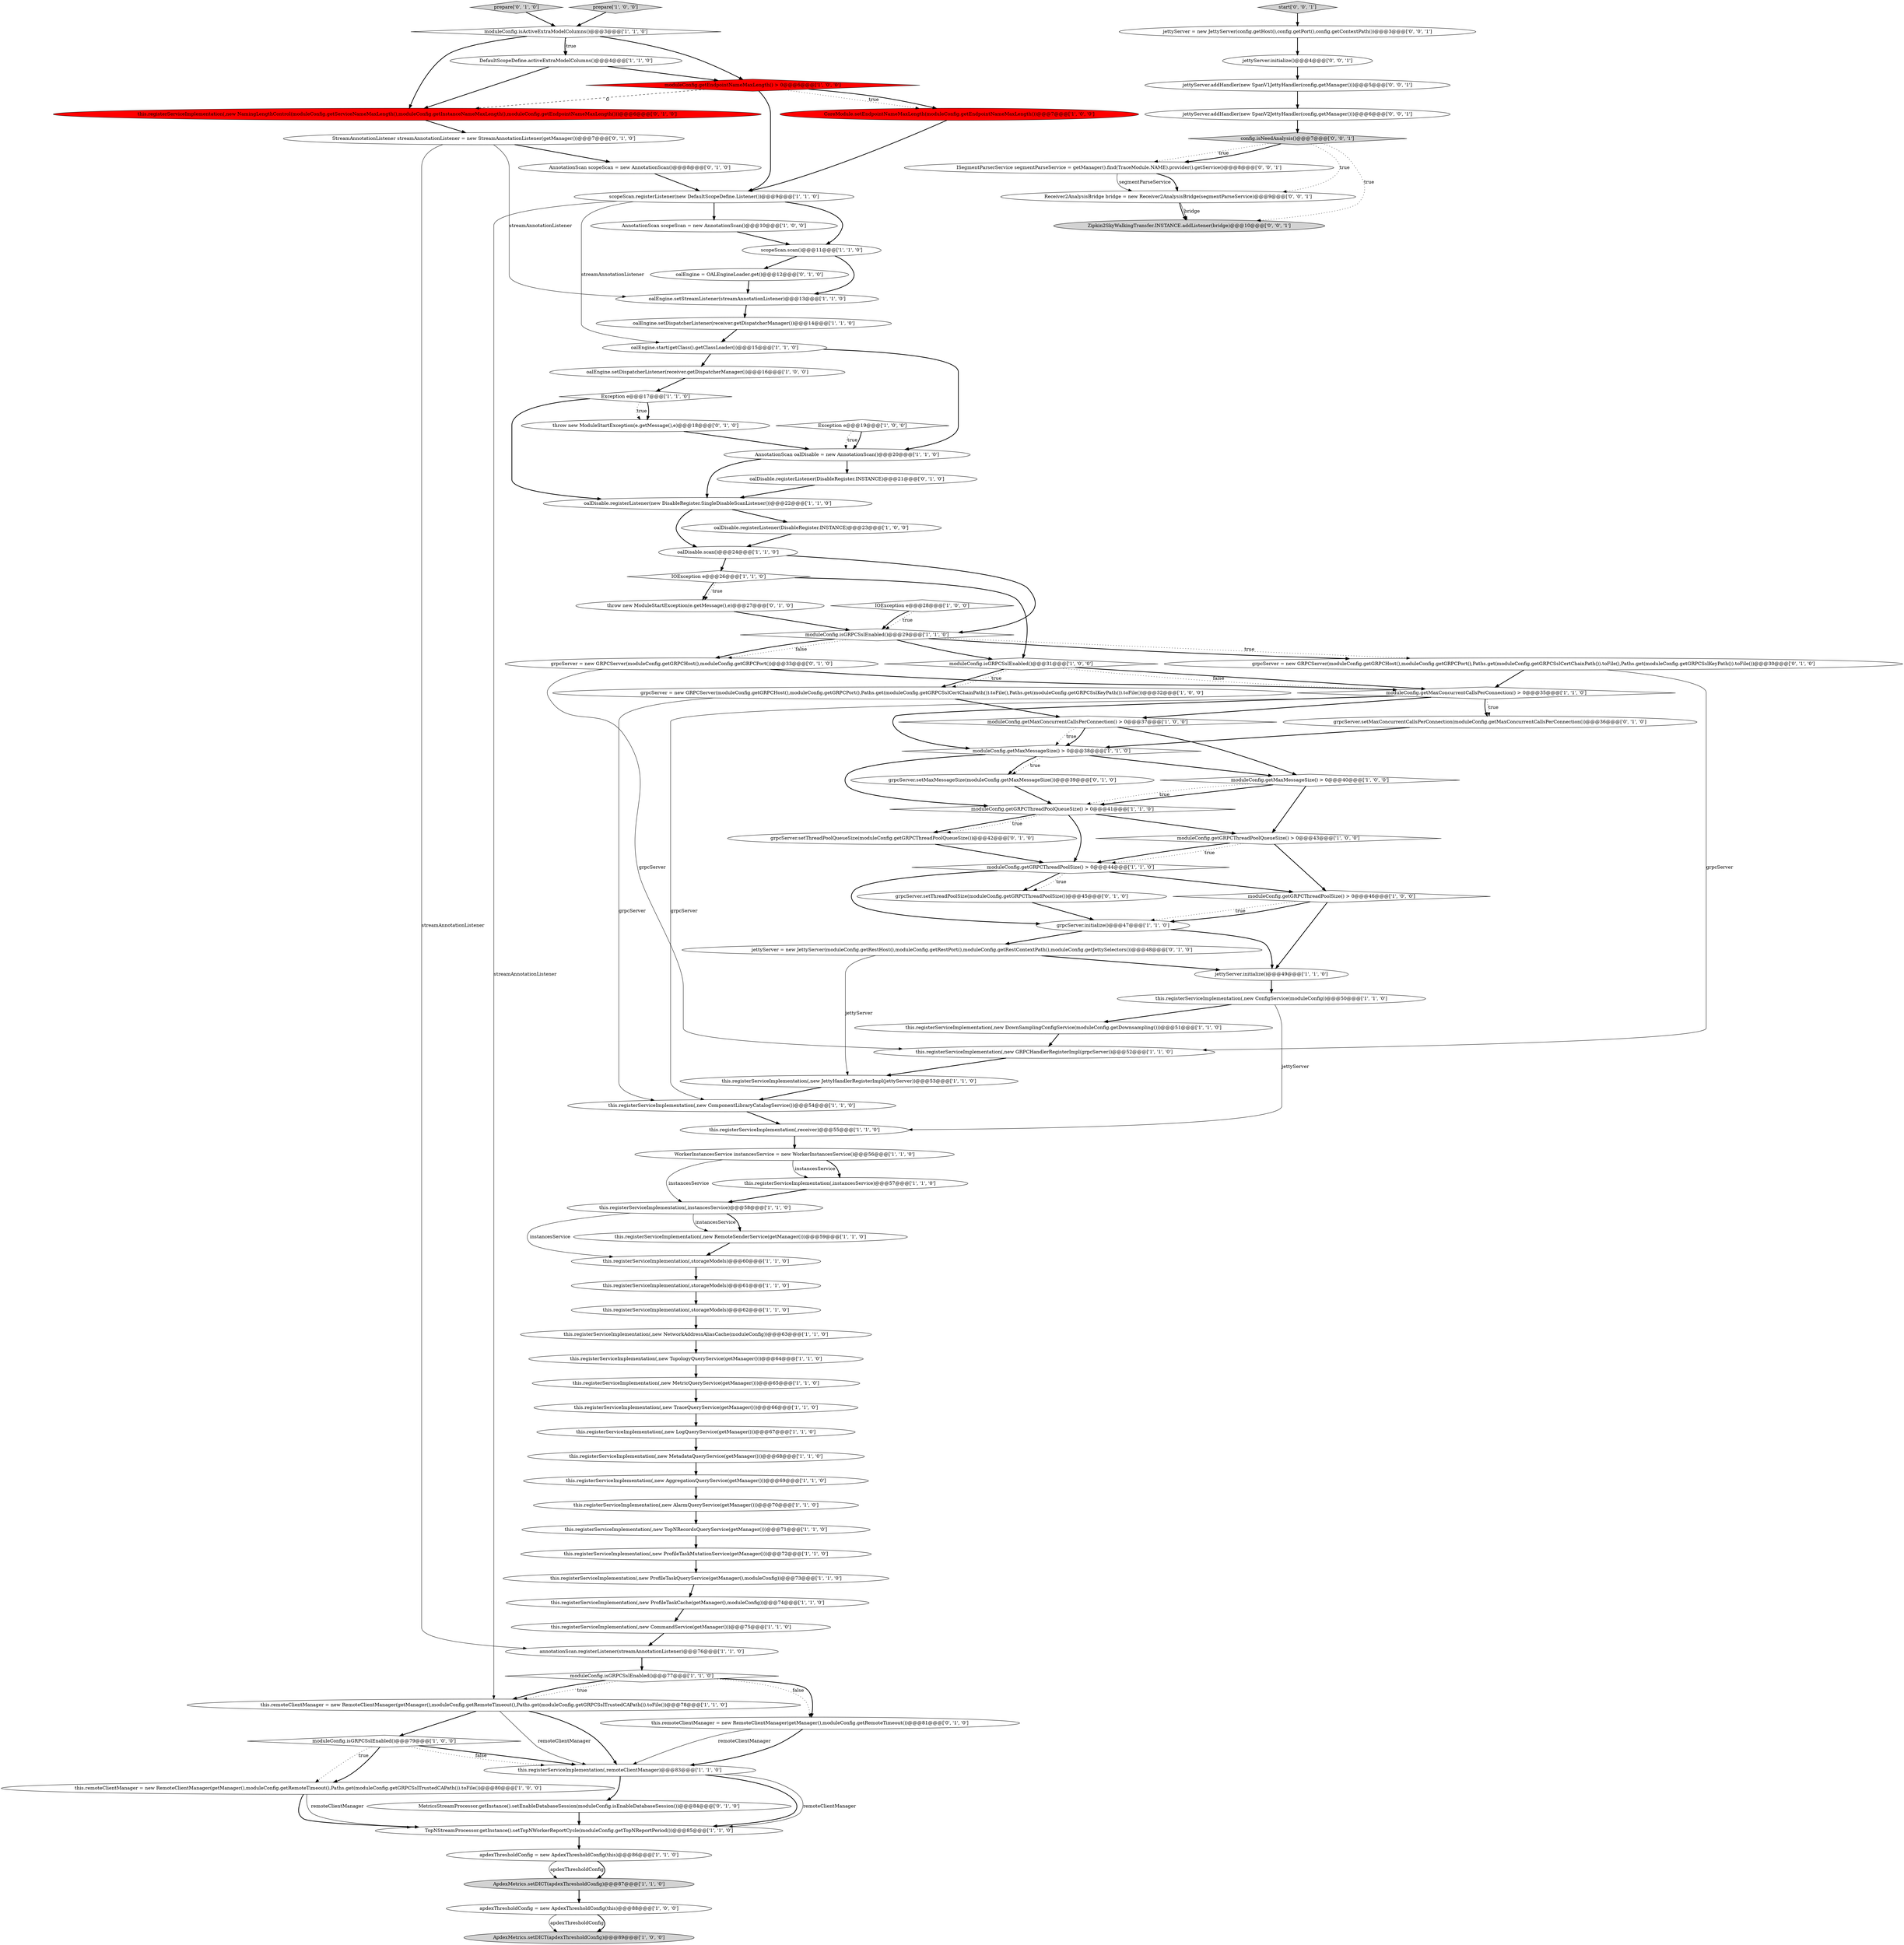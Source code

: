 digraph {
53 [style = filled, label = "moduleConfig.isGRPCSslEnabled()@@@29@@@['1', '1', '0']", fillcolor = white, shape = diamond image = "AAA0AAABBB1BBB"];
47 [style = filled, label = "annotationScan.registerListener(streamAnnotationListener)@@@76@@@['1', '1', '0']", fillcolor = white, shape = ellipse image = "AAA0AAABBB1BBB"];
81 [style = filled, label = "StreamAnnotationListener streamAnnotationListener = new StreamAnnotationListener(getManager())@@@7@@@['0', '1', '0']", fillcolor = white, shape = ellipse image = "AAA0AAABBB2BBB"];
70 [style = filled, label = "grpcServer.setMaxMessageSize(moduleConfig.getMaxMessageSize())@@@39@@@['0', '1', '0']", fillcolor = white, shape = ellipse image = "AAA0AAABBB2BBB"];
64 [style = filled, label = "this.registerServiceImplementation(,new AggregationQueryService(getManager()))@@@69@@@['1', '1', '0']", fillcolor = white, shape = ellipse image = "AAA0AAABBB1BBB"];
58 [style = filled, label = "scopeScan.scan()@@@11@@@['1', '1', '0']", fillcolor = white, shape = ellipse image = "AAA0AAABBB1BBB"];
51 [style = filled, label = "oalEngine.setDispatcherListener(receiver.getDispatcherManager())@@@16@@@['1', '0', '0']", fillcolor = white, shape = ellipse image = "AAA0AAABBB1BBB"];
32 [style = filled, label = "jettyServer.initialize()@@@49@@@['1', '1', '0']", fillcolor = white, shape = ellipse image = "AAA0AAABBB1BBB"];
77 [style = filled, label = "grpcServer.setMaxConcurrentCallsPerConnection(moduleConfig.getMaxConcurrentCallsPerConnection())@@@36@@@['0', '1', '0']", fillcolor = white, shape = ellipse image = "AAA0AAABBB2BBB"];
76 [style = filled, label = "AnnotationScan scopeScan = new AnnotationScan()@@@8@@@['0', '1', '0']", fillcolor = white, shape = ellipse image = "AAA0AAABBB2BBB"];
80 [style = filled, label = "oalEngine = OALEngineLoader.get()@@@12@@@['0', '1', '0']", fillcolor = white, shape = ellipse image = "AAA0AAABBB2BBB"];
6 [style = filled, label = "this.registerServiceImplementation(,new RemoteSenderService(getManager()))@@@59@@@['1', '1', '0']", fillcolor = white, shape = ellipse image = "AAA0AAABBB1BBB"];
13 [style = filled, label = "this.registerServiceImplementation(,new TopologyQueryService(getManager()))@@@64@@@['1', '1', '0']", fillcolor = white, shape = ellipse image = "AAA0AAABBB1BBB"];
75 [style = filled, label = "prepare['0', '1', '0']", fillcolor = lightgray, shape = diamond image = "AAA0AAABBB2BBB"];
36 [style = filled, label = "this.remoteClientManager = new RemoteClientManager(getManager(),moduleConfig.getRemoteTimeout(),Paths.get(moduleConfig.getGRPCSslTrustedCAPath()).toFile())@@@80@@@['1', '0', '0']", fillcolor = white, shape = ellipse image = "AAA0AAABBB1BBB"];
54 [style = filled, label = "this.registerServiceImplementation(,storageModels)@@@61@@@['1', '1', '0']", fillcolor = white, shape = ellipse image = "AAA0AAABBB1BBB"];
61 [style = filled, label = "oalDisable.registerListener(new DisableRegister.SingleDisableScanListener())@@@22@@@['1', '1', '0']", fillcolor = white, shape = ellipse image = "AAA0AAABBB1BBB"];
49 [style = filled, label = "this.registerServiceImplementation(,new TraceQueryService(getManager()))@@@66@@@['1', '1', '0']", fillcolor = white, shape = ellipse image = "AAA0AAABBB1BBB"];
1 [style = filled, label = "moduleConfig.isActiveExtraModelColumns()@@@3@@@['1', '1', '0']", fillcolor = white, shape = diamond image = "AAA0AAABBB1BBB"];
71 [style = filled, label = "grpcServer = new GRPCServer(moduleConfig.getGRPCHost(),moduleConfig.getGRPCPort(),Paths.get(moduleConfig.getGRPCSslCertChainPath()).toFile(),Paths.get(moduleConfig.getGRPCSslKeyPath()).toFile())@@@30@@@['0', '1', '0']", fillcolor = white, shape = ellipse image = "AAA0AAABBB2BBB"];
87 [style = filled, label = "start['0', '0', '1']", fillcolor = lightgray, shape = diamond image = "AAA0AAABBB3BBB"];
84 [style = filled, label = "grpcServer = new GRPCServer(moduleConfig.getGRPCHost(),moduleConfig.getGRPCPort())@@@33@@@['0', '1', '0']", fillcolor = white, shape = ellipse image = "AAA0AAABBB2BBB"];
79 [style = filled, label = "oalDisable.registerListener(DisableRegister.INSTANCE)@@@21@@@['0', '1', '0']", fillcolor = white, shape = ellipse image = "AAA0AAABBB2BBB"];
55 [style = filled, label = "oalDisable.registerListener(DisableRegister.INSTANCE)@@@23@@@['1', '0', '0']", fillcolor = white, shape = ellipse image = "AAA0AAABBB1BBB"];
2 [style = filled, label = "moduleConfig.getGRPCThreadPoolQueueSize() > 0@@@43@@@['1', '0', '0']", fillcolor = white, shape = diamond image = "AAA0AAABBB1BBB"];
41 [style = filled, label = "grpcServer.initialize()@@@47@@@['1', '1', '0']", fillcolor = white, shape = ellipse image = "AAA0AAABBB1BBB"];
23 [style = filled, label = "this.registerServiceImplementation(,new ProfileTaskMutationService(getManager()))@@@72@@@['1', '1', '0']", fillcolor = white, shape = ellipse image = "AAA0AAABBB1BBB"];
16 [style = filled, label = "this.registerServiceImplementation(,remoteClientManager)@@@83@@@['1', '1', '0']", fillcolor = white, shape = ellipse image = "AAA0AAABBB1BBB"];
68 [style = filled, label = "DefaultScopeDefine.activeExtraModelColumns()@@@4@@@['1', '1', '0']", fillcolor = white, shape = ellipse image = "AAA0AAABBB1BBB"];
73 [style = filled, label = "this.remoteClientManager = new RemoteClientManager(getManager(),moduleConfig.getRemoteTimeout())@@@81@@@['0', '1', '0']", fillcolor = white, shape = ellipse image = "AAA0AAABBB2BBB"];
39 [style = filled, label = "AnnotationScan scopeScan = new AnnotationScan()@@@10@@@['1', '0', '0']", fillcolor = white, shape = ellipse image = "AAA0AAABBB1BBB"];
78 [style = filled, label = "jettyServer = new JettyServer(moduleConfig.getRestHost(),moduleConfig.getRestPort(),moduleConfig.getRestContextPath(),moduleConfig.getJettySelectors())@@@48@@@['0', '1', '0']", fillcolor = white, shape = ellipse image = "AAA0AAABBB2BBB"];
65 [style = filled, label = "IOException e@@@26@@@['1', '1', '0']", fillcolor = white, shape = diamond image = "AAA0AAABBB1BBB"];
74 [style = filled, label = "MetricsStreamProcessor.getInstance().setEnableDatabaseSession(moduleConfig.isEnableDatabaseSession())@@@84@@@['0', '1', '0']", fillcolor = white, shape = ellipse image = "AAA0AAABBB2BBB"];
22 [style = filled, label = "ApdexMetrics.setDICT(apdexThresholdConfig)@@@87@@@['1', '1', '0']", fillcolor = lightgray, shape = ellipse image = "AAA0AAABBB1BBB"];
26 [style = filled, label = "grpcServer = new GRPCServer(moduleConfig.getGRPCHost(),moduleConfig.getGRPCPort(),Paths.get(moduleConfig.getGRPCSslCertChainPath()).toFile(),Paths.get(moduleConfig.getGRPCSslKeyPath()).toFile())@@@32@@@['1', '0', '0']", fillcolor = white, shape = ellipse image = "AAA0AAABBB1BBB"];
44 [style = filled, label = "WorkerInstancesService instancesService = new WorkerInstancesService()@@@56@@@['1', '1', '0']", fillcolor = white, shape = ellipse image = "AAA0AAABBB1BBB"];
56 [style = filled, label = "moduleConfig.getGRPCThreadPoolQueueSize() > 0@@@41@@@['1', '1', '0']", fillcolor = white, shape = diamond image = "AAA0AAABBB1BBB"];
3 [style = filled, label = "moduleConfig.getGRPCThreadPoolSize() > 0@@@46@@@['1', '0', '0']", fillcolor = white, shape = diamond image = "AAA0AAABBB1BBB"];
27 [style = filled, label = "this.registerServiceImplementation(,receiver)@@@55@@@['1', '1', '0']", fillcolor = white, shape = ellipse image = "AAA0AAABBB1BBB"];
45 [style = filled, label = "Exception e@@@19@@@['1', '0', '0']", fillcolor = white, shape = diamond image = "AAA0AAABBB1BBB"];
92 [style = filled, label = "jettyServer.addHandler(new SpanV2JettyHandler(config,getManager()))@@@6@@@['0', '0', '1']", fillcolor = white, shape = ellipse image = "AAA0AAABBB3BBB"];
14 [style = filled, label = "this.registerServiceImplementation(,new AlarmQueryService(getManager()))@@@70@@@['1', '1', '0']", fillcolor = white, shape = ellipse image = "AAA0AAABBB1BBB"];
8 [style = filled, label = "scopeScan.registerListener(new DefaultScopeDefine.Listener())@@@9@@@['1', '1', '0']", fillcolor = white, shape = ellipse image = "AAA0AAABBB1BBB"];
62 [style = filled, label = "moduleConfig.getMaxConcurrentCallsPerConnection() > 0@@@35@@@['1', '1', '0']", fillcolor = white, shape = diamond image = "AAA0AAABBB1BBB"];
88 [style = filled, label = "ISegmentParserService segmentParseService = getManager().find(TraceModule.NAME).provider().getService()@@@8@@@['0', '0', '1']", fillcolor = white, shape = ellipse image = "AAA0AAABBB3BBB"];
89 [style = filled, label = "config.isNeedAnalysis()@@@7@@@['0', '0', '1']", fillcolor = lightgray, shape = diamond image = "AAA0AAABBB3BBB"];
40 [style = filled, label = "this.registerServiceImplementation(,storageModels)@@@60@@@['1', '1', '0']", fillcolor = white, shape = ellipse image = "AAA0AAABBB1BBB"];
42 [style = filled, label = "moduleConfig.isGRPCSslEnabled()@@@77@@@['1', '1', '0']", fillcolor = white, shape = diamond image = "AAA0AAABBB1BBB"];
43 [style = filled, label = "Exception e@@@17@@@['1', '1', '0']", fillcolor = white, shape = diamond image = "AAA0AAABBB1BBB"];
63 [style = filled, label = "oalEngine.setDispatcherListener(receiver.getDispatcherManager())@@@14@@@['1', '1', '0']", fillcolor = white, shape = ellipse image = "AAA0AAABBB1BBB"];
33 [style = filled, label = "this.registerServiceImplementation(,instancesService)@@@58@@@['1', '1', '0']", fillcolor = white, shape = ellipse image = "AAA0AAABBB1BBB"];
83 [style = filled, label = "grpcServer.setThreadPoolSize(moduleConfig.getGRPCThreadPoolSize())@@@45@@@['0', '1', '0']", fillcolor = white, shape = ellipse image = "AAA0AAABBB2BBB"];
15 [style = filled, label = "oalEngine.setStreamListener(streamAnnotationListener)@@@13@@@['1', '1', '0']", fillcolor = white, shape = ellipse image = "AAA0AAABBB1BBB"];
20 [style = filled, label = "this.registerServiceImplementation(,new MetricQueryService(getManager()))@@@65@@@['1', '1', '0']", fillcolor = white, shape = ellipse image = "AAA0AAABBB1BBB"];
35 [style = filled, label = "moduleConfig.getMaxMessageSize() > 0@@@40@@@['1', '0', '0']", fillcolor = white, shape = diamond image = "AAA0AAABBB1BBB"];
66 [style = filled, label = "prepare['1', '0', '0']", fillcolor = lightgray, shape = diamond image = "AAA0AAABBB1BBB"];
4 [style = filled, label = "oalDisable.scan()@@@24@@@['1', '1', '0']", fillcolor = white, shape = ellipse image = "AAA0AAABBB1BBB"];
86 [style = filled, label = "this.registerServiceImplementation(,new NamingLengthControl(moduleConfig.getServiceNameMaxLength(),moduleConfig.getInstanceNameMaxLength(),moduleConfig.getEndpointNameMaxLength()))@@@6@@@['0', '1', '0']", fillcolor = red, shape = ellipse image = "AAA1AAABBB2BBB"];
24 [style = filled, label = "moduleConfig.getMaxMessageSize() > 0@@@38@@@['1', '1', '0']", fillcolor = white, shape = diamond image = "AAA0AAABBB1BBB"];
93 [style = filled, label = "jettyServer = new JettyServer(config.getHost(),config.getPort(),config.getContextPath())@@@3@@@['0', '0', '1']", fillcolor = white, shape = ellipse image = "AAA0AAABBB3BBB"];
9 [style = filled, label = "this.registerServiceImplementation(,new GRPCHandlerRegisterImpl(grpcServer))@@@52@@@['1', '1', '0']", fillcolor = white, shape = ellipse image = "AAA0AAABBB1BBB"];
10 [style = filled, label = "this.registerServiceImplementation(,new ProfileTaskCache(getManager(),moduleConfig))@@@74@@@['1', '1', '0']", fillcolor = white, shape = ellipse image = "AAA0AAABBB1BBB"];
69 [style = filled, label = "this.registerServiceImplementation(,new MetadataQueryService(getManager()))@@@68@@@['1', '1', '0']", fillcolor = white, shape = ellipse image = "AAA0AAABBB1BBB"];
90 [style = filled, label = "Zipkin2SkyWalkingTransfer.INSTANCE.addListener(bridge)@@@10@@@['0', '0', '1']", fillcolor = lightgray, shape = ellipse image = "AAA0AAABBB3BBB"];
60 [style = filled, label = "ApdexMetrics.setDICT(apdexThresholdConfig)@@@89@@@['1', '0', '0']", fillcolor = lightgray, shape = ellipse image = "AAA0AAABBB1BBB"];
50 [style = filled, label = "apdexThresholdConfig = new ApdexThresholdConfig(this)@@@88@@@['1', '0', '0']", fillcolor = white, shape = ellipse image = "AAA0AAABBB1BBB"];
57 [style = filled, label = "this.registerServiceImplementation(,new ConfigService(moduleConfig))@@@50@@@['1', '1', '0']", fillcolor = white, shape = ellipse image = "AAA0AAABBB1BBB"];
46 [style = filled, label = "CoreModule.setEndpointNameMaxLength(moduleConfig.getEndpointNameMaxLength())@@@7@@@['1', '0', '0']", fillcolor = red, shape = ellipse image = "AAA1AAABBB1BBB"];
12 [style = filled, label = "this.registerServiceImplementation(,new JettyHandlerRegisterImpl(jettyServer))@@@53@@@['1', '1', '0']", fillcolor = white, shape = ellipse image = "AAA0AAABBB1BBB"];
85 [style = filled, label = "throw new ModuleStartException(e.getMessage(),e)@@@18@@@['0', '1', '0']", fillcolor = white, shape = ellipse image = "AAA0AAABBB2BBB"];
31 [style = filled, label = "moduleConfig.isGRPCSslEnabled()@@@79@@@['1', '0', '0']", fillcolor = white, shape = diamond image = "AAA0AAABBB1BBB"];
28 [style = filled, label = "moduleConfig.getEndpointNameMaxLength() > 0@@@6@@@['1', '0', '0']", fillcolor = red, shape = diamond image = "AAA1AAABBB1BBB"];
34 [style = filled, label = "AnnotationScan oalDisable = new AnnotationScan()@@@20@@@['1', '1', '0']", fillcolor = white, shape = ellipse image = "AAA0AAABBB1BBB"];
52 [style = filled, label = "TopNStreamProcessor.getInstance().setTopNWorkerReportCycle(moduleConfig.getTopNReportPeriod())@@@85@@@['1', '1', '0']", fillcolor = white, shape = ellipse image = "AAA0AAABBB1BBB"];
21 [style = filled, label = "this.registerServiceImplementation(,new NetworkAddressAliasCache(moduleConfig))@@@63@@@['1', '1', '0']", fillcolor = white, shape = ellipse image = "AAA0AAABBB1BBB"];
82 [style = filled, label = "throw new ModuleStartException(e.getMessage(),e)@@@27@@@['0', '1', '0']", fillcolor = white, shape = ellipse image = "AAA0AAABBB2BBB"];
19 [style = filled, label = "this.registerServiceImplementation(,storageModels)@@@62@@@['1', '1', '0']", fillcolor = white, shape = ellipse image = "AAA0AAABBB1BBB"];
25 [style = filled, label = "this.registerServiceImplementation(,new CommandService(getManager()))@@@75@@@['1', '1', '0']", fillcolor = white, shape = ellipse image = "AAA0AAABBB1BBB"];
95 [style = filled, label = "Receiver2AnalysisBridge bridge = new Receiver2AnalysisBridge(segmentParseService)@@@9@@@['0', '0', '1']", fillcolor = white, shape = ellipse image = "AAA0AAABBB3BBB"];
38 [style = filled, label = "this.registerServiceImplementation(,new ComponentLibraryCatalogService())@@@54@@@['1', '1', '0']", fillcolor = white, shape = ellipse image = "AAA0AAABBB1BBB"];
37 [style = filled, label = "moduleConfig.isGRPCSslEnabled()@@@31@@@['1', '0', '0']", fillcolor = white, shape = diamond image = "AAA0AAABBB1BBB"];
5 [style = filled, label = "this.remoteClientManager = new RemoteClientManager(getManager(),moduleConfig.getRemoteTimeout(),Paths.get(moduleConfig.getGRPCSslTrustedCAPath()).toFile())@@@78@@@['1', '1', '0']", fillcolor = white, shape = ellipse image = "AAA0AAABBB1BBB"];
59 [style = filled, label = "this.registerServiceImplementation(,new ProfileTaskQueryService(getManager(),moduleConfig))@@@73@@@['1', '1', '0']", fillcolor = white, shape = ellipse image = "AAA0AAABBB1BBB"];
29 [style = filled, label = "oalEngine.start(getClass().getClassLoader())@@@15@@@['1', '1', '0']", fillcolor = white, shape = ellipse image = "AAA0AAABBB1BBB"];
0 [style = filled, label = "this.registerServiceImplementation(,new TopNRecordsQueryService(getManager()))@@@71@@@['1', '1', '0']", fillcolor = white, shape = ellipse image = "AAA0AAABBB1BBB"];
7 [style = filled, label = "this.registerServiceImplementation(,new DownSamplingConfigService(moduleConfig.getDownsampling()))@@@51@@@['1', '1', '0']", fillcolor = white, shape = ellipse image = "AAA0AAABBB1BBB"];
67 [style = filled, label = "this.registerServiceImplementation(,instancesService)@@@57@@@['1', '1', '0']", fillcolor = white, shape = ellipse image = "AAA0AAABBB1BBB"];
11 [style = filled, label = "this.registerServiceImplementation(,new LogQueryService(getManager()))@@@67@@@['1', '1', '0']", fillcolor = white, shape = ellipse image = "AAA0AAABBB1BBB"];
48 [style = filled, label = "IOException e@@@28@@@['1', '0', '0']", fillcolor = white, shape = diamond image = "AAA0AAABBB1BBB"];
94 [style = filled, label = "jettyServer.addHandler(new SpanV1JettyHandler(config,getManager()))@@@5@@@['0', '0', '1']", fillcolor = white, shape = ellipse image = "AAA0AAABBB3BBB"];
91 [style = filled, label = "jettyServer.initialize()@@@4@@@['0', '0', '1']", fillcolor = white, shape = ellipse image = "AAA0AAABBB3BBB"];
30 [style = filled, label = "apdexThresholdConfig = new ApdexThresholdConfig(this)@@@86@@@['1', '1', '0']", fillcolor = white, shape = ellipse image = "AAA0AAABBB1BBB"];
72 [style = filled, label = "grpcServer.setThreadPoolQueueSize(moduleConfig.getGRPCThreadPoolQueueSize())@@@42@@@['0', '1', '0']", fillcolor = white, shape = ellipse image = "AAA0AAABBB2BBB"];
17 [style = filled, label = "moduleConfig.getMaxConcurrentCallsPerConnection() > 0@@@37@@@['1', '0', '0']", fillcolor = white, shape = diamond image = "AAA0AAABBB1BBB"];
18 [style = filled, label = "moduleConfig.getGRPCThreadPoolSize() > 0@@@44@@@['1', '1', '0']", fillcolor = white, shape = diamond image = "AAA0AAABBB1BBB"];
18->3 [style = bold, label=""];
34->61 [style = bold, label=""];
16->52 [style = bold, label=""];
4->53 [style = bold, label=""];
71->9 [style = solid, label="grpcServer"];
85->34 [style = bold, label=""];
27->44 [style = bold, label=""];
48->53 [style = dotted, label="true"];
71->62 [style = bold, label=""];
11->69 [style = bold, label=""];
8->5 [style = solid, label="streamAnnotationListener"];
81->47 [style = solid, label="streamAnnotationListener"];
62->38 [style = solid, label="grpcServer"];
91->94 [style = bold, label=""];
29->34 [style = bold, label=""];
2->18 [style = dotted, label="true"];
54->19 [style = bold, label=""];
65->82 [style = dotted, label="true"];
1->68 [style = bold, label=""];
7->9 [style = bold, label=""];
1->28 [style = bold, label=""];
56->72 [style = bold, label=""];
12->38 [style = bold, label=""];
62->77 [style = bold, label=""];
3->41 [style = dotted, label="true"];
50->60 [style = solid, label="apdexThresholdConfig"];
56->72 [style = dotted, label="true"];
65->37 [style = bold, label=""];
37->62 [style = bold, label=""];
33->40 [style = solid, label="instancesService"];
88->95 [style = bold, label=""];
82->53 [style = bold, label=""];
80->15 [style = bold, label=""];
79->61 [style = bold, label=""];
95->90 [style = solid, label="bridge"];
39->58 [style = bold, label=""];
8->39 [style = bold, label=""];
72->18 [style = bold, label=""];
29->51 [style = bold, label=""];
21->13 [style = bold, label=""];
73->16 [style = solid, label="remoteClientManager"];
17->35 [style = bold, label=""];
26->38 [style = solid, label="grpcServer"];
25->47 [style = bold, label=""];
41->32 [style = bold, label=""];
26->17 [style = bold, label=""];
37->26 [style = bold, label=""];
30->22 [style = solid, label="apdexThresholdConfig"];
73->16 [style = bold, label=""];
67->33 [style = bold, label=""];
22->50 [style = bold, label=""];
94->92 [style = bold, label=""];
2->18 [style = bold, label=""];
69->64 [style = bold, label=""];
4->65 [style = bold, label=""];
78->12 [style = solid, label="jettyServer"];
62->77 [style = dotted, label="true"];
81->15 [style = solid, label="streamAnnotationListener"];
61->55 [style = bold, label=""];
28->46 [style = dotted, label="true"];
0->23 [style = bold, label=""];
10->25 [style = bold, label=""];
57->7 [style = bold, label=""];
18->83 [style = dotted, label="true"];
68->86 [style = bold, label=""];
58->80 [style = bold, label=""];
41->78 [style = bold, label=""];
24->70 [style = dotted, label="true"];
62->17 [style = bold, label=""];
59->10 [style = bold, label=""];
18->41 [style = bold, label=""];
56->18 [style = bold, label=""];
64->14 [style = bold, label=""];
28->86 [style = dashed, label="0"];
63->29 [style = bold, label=""];
58->15 [style = bold, label=""];
23->59 [style = bold, label=""];
76->8 [style = bold, label=""];
93->91 [style = bold, label=""];
18->83 [style = bold, label=""];
24->56 [style = bold, label=""];
57->27 [style = solid, label="jettyServer"];
47->42 [style = bold, label=""];
36->52 [style = bold, label=""];
92->89 [style = bold, label=""];
1->86 [style = bold, label=""];
5->16 [style = solid, label="remoteClientManager"];
53->84 [style = dotted, label="false"];
89->88 [style = dotted, label="true"];
2->3 [style = bold, label=""];
35->2 [style = bold, label=""];
89->95 [style = dotted, label="true"];
42->73 [style = dotted, label="false"];
45->34 [style = dotted, label="true"];
38->27 [style = bold, label=""];
24->70 [style = bold, label=""];
31->36 [style = bold, label=""];
95->90 [style = bold, label=""];
84->62 [style = bold, label=""];
44->67 [style = solid, label="instancesService"];
32->57 [style = bold, label=""];
44->67 [style = bold, label=""];
77->24 [style = bold, label=""];
66->1 [style = bold, label=""];
52->30 [style = bold, label=""];
44->33 [style = solid, label="instancesService"];
43->61 [style = bold, label=""];
5->16 [style = bold, label=""];
53->37 [style = bold, label=""];
42->5 [style = dotted, label="true"];
33->6 [style = solid, label="instancesService"];
16->52 [style = solid, label="remoteClientManager"];
50->60 [style = bold, label=""];
37->26 [style = dotted, label="true"];
62->24 [style = bold, label=""];
3->41 [style = bold, label=""];
28->8 [style = bold, label=""];
46->8 [style = bold, label=""];
20->49 [style = bold, label=""];
51->43 [style = bold, label=""];
9->12 [style = bold, label=""];
70->56 [style = bold, label=""];
68->28 [style = bold, label=""];
88->95 [style = solid, label="segmentParseService"];
49->11 [style = bold, label=""];
56->2 [style = bold, label=""];
61->4 [style = bold, label=""];
87->93 [style = bold, label=""];
83->41 [style = bold, label=""];
17->24 [style = dotted, label="true"];
34->79 [style = bold, label=""];
19->21 [style = bold, label=""];
36->52 [style = solid, label="remoteClientManager"];
40->54 [style = bold, label=""];
30->22 [style = bold, label=""];
86->81 [style = bold, label=""];
8->29 [style = solid, label="streamAnnotationListener"];
8->58 [style = bold, label=""];
31->16 [style = bold, label=""];
31->16 [style = dotted, label="false"];
24->35 [style = bold, label=""];
74->52 [style = bold, label=""];
33->6 [style = bold, label=""];
84->9 [style = solid, label="grpcServer"];
1->68 [style = dotted, label="true"];
53->71 [style = dotted, label="true"];
48->53 [style = bold, label=""];
35->56 [style = bold, label=""];
43->85 [style = bold, label=""];
53->71 [style = bold, label=""];
28->46 [style = bold, label=""];
37->62 [style = dotted, label="false"];
17->24 [style = bold, label=""];
78->32 [style = bold, label=""];
16->74 [style = bold, label=""];
55->4 [style = bold, label=""];
14->0 [style = bold, label=""];
5->31 [style = bold, label=""];
75->1 [style = bold, label=""];
6->40 [style = bold, label=""];
81->76 [style = bold, label=""];
53->84 [style = bold, label=""];
42->5 [style = bold, label=""];
89->88 [style = bold, label=""];
3->32 [style = bold, label=""];
35->56 [style = dotted, label="true"];
15->63 [style = bold, label=""];
65->82 [style = bold, label=""];
42->73 [style = bold, label=""];
43->85 [style = dotted, label="true"];
31->36 [style = dotted, label="true"];
89->90 [style = dotted, label="true"];
45->34 [style = bold, label=""];
13->20 [style = bold, label=""];
}
